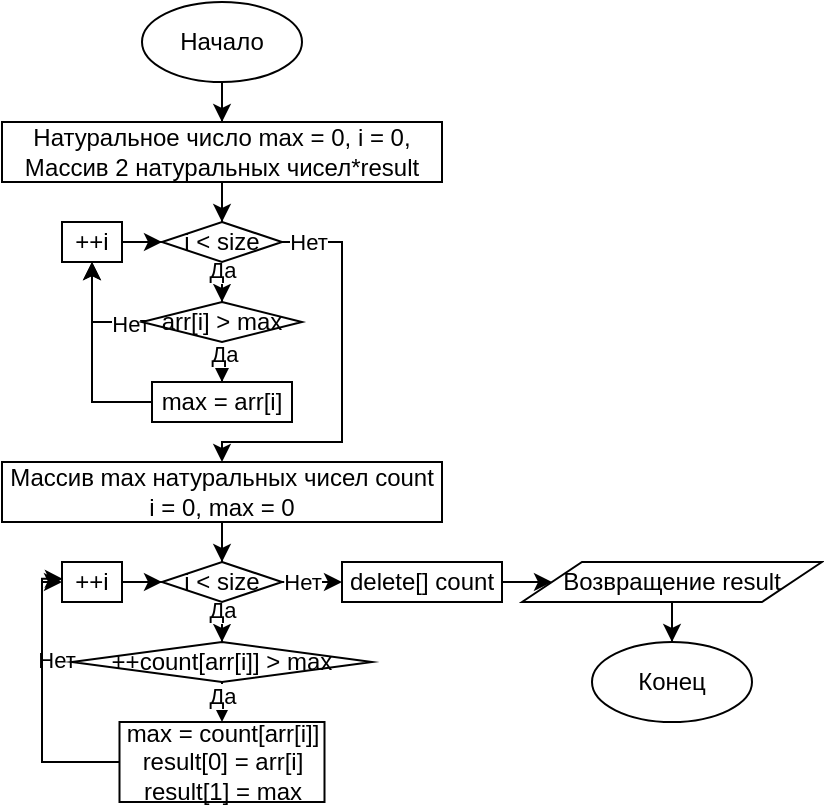 <mxfile version="13.1.14" type="device"><diagram id="Hsi1N0cberL_-BoPGEi5" name="Page-1"><mxGraphModel dx="530" dy="234" grid="1" gridSize="10" guides="1" tooltips="1" connect="1" arrows="1" fold="1" page="1" pageScale="1" pageWidth="850" pageHeight="1100" math="0" shadow="0"><root><mxCell id="0"/><mxCell id="1" parent="0"/><mxCell id="LDhQOHuRyV1jIk14AgpL-7" style="edgeStyle=orthogonalEdgeStyle;rounded=0;orthogonalLoop=1;jettySize=auto;html=1;entryX=0.5;entryY=0;entryDx=0;entryDy=0;" edge="1" parent="1" source="LDhQOHuRyV1jIk14AgpL-1" target="LDhQOHuRyV1jIk14AgpL-6"><mxGeometry relative="1" as="geometry"/></mxCell><mxCell id="LDhQOHuRyV1jIk14AgpL-1" value="Начало" style="ellipse;whiteSpace=wrap;html=1;" vertex="1" parent="1"><mxGeometry x="200" y="90" width="80" height="40" as="geometry"/></mxCell><mxCell id="LDhQOHuRyV1jIk14AgpL-351" style="edgeStyle=orthogonalEdgeStyle;rounded=0;orthogonalLoop=1;jettySize=auto;html=1;" edge="1" parent="1" source="LDhQOHuRyV1jIk14AgpL-6" target="LDhQOHuRyV1jIk14AgpL-350"><mxGeometry relative="1" as="geometry"/></mxCell><mxCell id="LDhQOHuRyV1jIk14AgpL-6" value="Натуральное число&amp;nbsp;max = 0, i = 0,&lt;br&gt;Массив 2 натуральных чисел*result" style="rounded=0;whiteSpace=wrap;html=1;" vertex="1" parent="1"><mxGeometry x="130" y="150" width="220" height="30" as="geometry"/></mxCell><mxCell id="LDhQOHuRyV1jIk14AgpL-329" value="Конец" style="ellipse;whiteSpace=wrap;html=1;" vertex="1" parent="1"><mxGeometry x="425" y="410" width="80" height="40" as="geometry"/></mxCell><mxCell id="LDhQOHuRyV1jIk14AgpL-353" style="edgeStyle=orthogonalEdgeStyle;rounded=0;orthogonalLoop=1;jettySize=auto;html=1;" edge="1" parent="1" source="LDhQOHuRyV1jIk14AgpL-350" target="LDhQOHuRyV1jIk14AgpL-352"><mxGeometry relative="1" as="geometry"/></mxCell><mxCell id="LDhQOHuRyV1jIk14AgpL-354" value="Да" style="edgeLabel;html=1;align=center;verticalAlign=middle;resizable=0;points=[];" vertex="1" connectable="0" parent="LDhQOHuRyV1jIk14AgpL-353"><mxGeometry x="0.444" relative="1" as="geometry"><mxPoint as="offset"/></mxGeometry></mxCell><mxCell id="LDhQOHuRyV1jIk14AgpL-365" style="edgeStyle=orthogonalEdgeStyle;rounded=0;orthogonalLoop=1;jettySize=auto;html=1;entryX=0.5;entryY=0;entryDx=0;entryDy=0;" edge="1" parent="1" source="LDhQOHuRyV1jIk14AgpL-350" target="LDhQOHuRyV1jIk14AgpL-363"><mxGeometry relative="1" as="geometry"><Array as="points"><mxPoint x="300" y="210"/><mxPoint x="300" y="310"/><mxPoint x="240" y="310"/></Array></mxGeometry></mxCell><mxCell id="LDhQOHuRyV1jIk14AgpL-367" value="Нет" style="edgeLabel;html=1;align=center;verticalAlign=middle;resizable=0;points=[];" vertex="1" connectable="0" parent="LDhQOHuRyV1jIk14AgpL-365"><mxGeometry x="-0.874" relative="1" as="geometry"><mxPoint as="offset"/></mxGeometry></mxCell><mxCell id="LDhQOHuRyV1jIk14AgpL-350" value="i &amp;lt; size" style="rhombus;whiteSpace=wrap;html=1;" vertex="1" parent="1"><mxGeometry x="210" y="200" width="60" height="20" as="geometry"/></mxCell><mxCell id="LDhQOHuRyV1jIk14AgpL-357" style="edgeStyle=orthogonalEdgeStyle;rounded=0;orthogonalLoop=1;jettySize=auto;html=1;entryX=0.5;entryY=1;entryDx=0;entryDy=0;" edge="1" parent="1" source="LDhQOHuRyV1jIk14AgpL-352" target="LDhQOHuRyV1jIk14AgpL-355"><mxGeometry relative="1" as="geometry"/></mxCell><mxCell id="LDhQOHuRyV1jIk14AgpL-361" value="Нет" style="edgeLabel;html=1;align=center;verticalAlign=middle;resizable=0;points=[];" vertex="1" connectable="0" parent="LDhQOHuRyV1jIk14AgpL-357"><mxGeometry x="-0.758" y="1" relative="1" as="geometry"><mxPoint as="offset"/></mxGeometry></mxCell><mxCell id="LDhQOHuRyV1jIk14AgpL-359" style="edgeStyle=orthogonalEdgeStyle;rounded=0;orthogonalLoop=1;jettySize=auto;html=1;" edge="1" parent="1" source="LDhQOHuRyV1jIk14AgpL-352" target="LDhQOHuRyV1jIk14AgpL-358"><mxGeometry relative="1" as="geometry"/></mxCell><mxCell id="LDhQOHuRyV1jIk14AgpL-360" value="Да" style="edgeLabel;html=1;align=center;verticalAlign=middle;resizable=0;points=[];" vertex="1" connectable="0" parent="LDhQOHuRyV1jIk14AgpL-359"><mxGeometry x="0.533" y="1" relative="1" as="geometry"><mxPoint as="offset"/></mxGeometry></mxCell><mxCell id="LDhQOHuRyV1jIk14AgpL-352" value="arr[i] &amp;gt; max" style="rhombus;whiteSpace=wrap;html=1;" vertex="1" parent="1"><mxGeometry x="200" y="240" width="80" height="20" as="geometry"/></mxCell><mxCell id="LDhQOHuRyV1jIk14AgpL-356" style="edgeStyle=orthogonalEdgeStyle;rounded=0;orthogonalLoop=1;jettySize=auto;html=1;" edge="1" parent="1" source="LDhQOHuRyV1jIk14AgpL-355" target="LDhQOHuRyV1jIk14AgpL-350"><mxGeometry relative="1" as="geometry"/></mxCell><mxCell id="LDhQOHuRyV1jIk14AgpL-355" value="++i" style="rounded=0;whiteSpace=wrap;html=1;" vertex="1" parent="1"><mxGeometry x="160" y="200" width="30" height="20" as="geometry"/></mxCell><mxCell id="LDhQOHuRyV1jIk14AgpL-362" style="edgeStyle=orthogonalEdgeStyle;rounded=0;orthogonalLoop=1;jettySize=auto;html=1;entryX=0.5;entryY=1;entryDx=0;entryDy=0;" edge="1" parent="1" source="LDhQOHuRyV1jIk14AgpL-358" target="LDhQOHuRyV1jIk14AgpL-355"><mxGeometry relative="1" as="geometry"/></mxCell><mxCell id="LDhQOHuRyV1jIk14AgpL-358" value="max = arr[i]" style="rounded=0;whiteSpace=wrap;html=1;" vertex="1" parent="1"><mxGeometry x="205" y="280" width="70" height="20" as="geometry"/></mxCell><mxCell id="LDhQOHuRyV1jIk14AgpL-382" style="edgeStyle=orthogonalEdgeStyle;rounded=0;orthogonalLoop=1;jettySize=auto;html=1;" edge="1" parent="1" source="LDhQOHuRyV1jIk14AgpL-363" target="LDhQOHuRyV1jIk14AgpL-371"><mxGeometry relative="1" as="geometry"/></mxCell><mxCell id="LDhQOHuRyV1jIk14AgpL-363" value="Массив max натуральных чисел count&lt;br&gt;i = 0, max = 0" style="rounded=0;whiteSpace=wrap;html=1;" vertex="1" parent="1"><mxGeometry x="130" y="320" width="220" height="30" as="geometry"/></mxCell><mxCell id="LDhQOHuRyV1jIk14AgpL-368" style="edgeStyle=orthogonalEdgeStyle;rounded=0;orthogonalLoop=1;jettySize=auto;html=1;" edge="1" parent="1" source="LDhQOHuRyV1jIk14AgpL-371" target="LDhQOHuRyV1jIk14AgpL-376"><mxGeometry relative="1" as="geometry"/></mxCell><mxCell id="LDhQOHuRyV1jIk14AgpL-369" value="Да" style="edgeLabel;html=1;align=center;verticalAlign=middle;resizable=0;points=[];" vertex="1" connectable="0" parent="LDhQOHuRyV1jIk14AgpL-368"><mxGeometry x="0.444" relative="1" as="geometry"><mxPoint as="offset"/></mxGeometry></mxCell><mxCell id="LDhQOHuRyV1jIk14AgpL-390" style="edgeStyle=orthogonalEdgeStyle;rounded=0;orthogonalLoop=1;jettySize=auto;html=1;entryX=0;entryY=0.5;entryDx=0;entryDy=0;" edge="1" parent="1" source="LDhQOHuRyV1jIk14AgpL-371" target="LDhQOHuRyV1jIk14AgpL-389"><mxGeometry relative="1" as="geometry"/></mxCell><mxCell id="LDhQOHuRyV1jIk14AgpL-391" value="Нет" style="edgeLabel;html=1;align=center;verticalAlign=middle;resizable=0;points=[];" vertex="1" connectable="0" parent="LDhQOHuRyV1jIk14AgpL-390"><mxGeometry x="0.2" y="4" relative="1" as="geometry"><mxPoint y="4" as="offset"/></mxGeometry></mxCell><mxCell id="LDhQOHuRyV1jIk14AgpL-371" value="i &amp;lt; size" style="rhombus;whiteSpace=wrap;html=1;" vertex="1" parent="1"><mxGeometry x="210" y="370" width="60" height="20" as="geometry"/></mxCell><mxCell id="LDhQOHuRyV1jIk14AgpL-383" style="edgeStyle=orthogonalEdgeStyle;rounded=0;orthogonalLoop=1;jettySize=auto;html=1;entryX=0;entryY=0.5;entryDx=0;entryDy=0;" edge="1" parent="1" source="LDhQOHuRyV1jIk14AgpL-376" target="LDhQOHuRyV1jIk14AgpL-378"><mxGeometry relative="1" as="geometry"><Array as="points"><mxPoint x="150" y="420"/><mxPoint x="150" y="380"/></Array></mxGeometry></mxCell><mxCell id="LDhQOHuRyV1jIk14AgpL-387" value="Нет" style="edgeLabel;html=1;align=center;verticalAlign=middle;resizable=0;points=[];" vertex="1" connectable="0" parent="LDhQOHuRyV1jIk14AgpL-383"><mxGeometry x="-0.749" y="-1" relative="1" as="geometry"><mxPoint as="offset"/></mxGeometry></mxCell><mxCell id="LDhQOHuRyV1jIk14AgpL-384" style="edgeStyle=orthogonalEdgeStyle;rounded=0;orthogonalLoop=1;jettySize=auto;html=1;" edge="1" parent="1" source="LDhQOHuRyV1jIk14AgpL-376" target="LDhQOHuRyV1jIk14AgpL-380"><mxGeometry relative="1" as="geometry"/></mxCell><mxCell id="LDhQOHuRyV1jIk14AgpL-385" value="Да" style="edgeLabel;html=1;align=center;verticalAlign=middle;resizable=0;points=[];" vertex="1" connectable="0" parent="LDhQOHuRyV1jIk14AgpL-384"><mxGeometry x="-0.546" relative="1" as="geometry"><mxPoint y="2" as="offset"/></mxGeometry></mxCell><mxCell id="LDhQOHuRyV1jIk14AgpL-376" value="++count[arr[i]] &amp;gt; max" style="rhombus;whiteSpace=wrap;html=1;" vertex="1" parent="1"><mxGeometry x="165" y="410" width="150" height="20" as="geometry"/></mxCell><mxCell id="LDhQOHuRyV1jIk14AgpL-377" style="edgeStyle=orthogonalEdgeStyle;rounded=0;orthogonalLoop=1;jettySize=auto;html=1;" edge="1" parent="1" source="LDhQOHuRyV1jIk14AgpL-378" target="LDhQOHuRyV1jIk14AgpL-371"><mxGeometry relative="1" as="geometry"/></mxCell><mxCell id="LDhQOHuRyV1jIk14AgpL-378" value="++i" style="rounded=0;whiteSpace=wrap;html=1;" vertex="1" parent="1"><mxGeometry x="160" y="370" width="30" height="20" as="geometry"/></mxCell><mxCell id="LDhQOHuRyV1jIk14AgpL-386" style="edgeStyle=orthogonalEdgeStyle;rounded=0;orthogonalLoop=1;jettySize=auto;html=1;entryX=0.015;entryY=0.422;entryDx=0;entryDy=0;entryPerimeter=0;" edge="1" parent="1" source="LDhQOHuRyV1jIk14AgpL-380" target="LDhQOHuRyV1jIk14AgpL-378"><mxGeometry relative="1" as="geometry"><Array as="points"><mxPoint x="150" y="470"/><mxPoint x="150" y="378"/></Array></mxGeometry></mxCell><mxCell id="LDhQOHuRyV1jIk14AgpL-380" value="&lt;div&gt;max = count[arr[i]]&lt;/div&gt;&lt;div&gt;&lt;span&gt;result[0] = arr[i]&lt;/span&gt;&lt;/div&gt;&lt;div&gt;result[1] = max&lt;/div&gt;" style="rounded=0;whiteSpace=wrap;html=1;" vertex="1" parent="1"><mxGeometry x="188.75" y="450" width="102.5" height="40" as="geometry"/></mxCell><mxCell id="LDhQOHuRyV1jIk14AgpL-393" style="edgeStyle=orthogonalEdgeStyle;rounded=0;orthogonalLoop=1;jettySize=auto;html=1;entryX=0;entryY=0.5;entryDx=0;entryDy=0;" edge="1" parent="1" source="LDhQOHuRyV1jIk14AgpL-389" target="LDhQOHuRyV1jIk14AgpL-392"><mxGeometry relative="1" as="geometry"/></mxCell><mxCell id="LDhQOHuRyV1jIk14AgpL-389" value="delete[] count" style="rounded=0;whiteSpace=wrap;html=1;" vertex="1" parent="1"><mxGeometry x="300" y="370" width="80" height="20" as="geometry"/></mxCell><mxCell id="LDhQOHuRyV1jIk14AgpL-394" style="edgeStyle=orthogonalEdgeStyle;rounded=0;orthogonalLoop=1;jettySize=auto;html=1;" edge="1" parent="1" source="LDhQOHuRyV1jIk14AgpL-392" target="LDhQOHuRyV1jIk14AgpL-329"><mxGeometry relative="1" as="geometry"/></mxCell><mxCell id="LDhQOHuRyV1jIk14AgpL-392" value="Возвращение result" style="shape=parallelogram;perimeter=parallelogramPerimeter;whiteSpace=wrap;html=1;" vertex="1" parent="1"><mxGeometry x="390" y="370" width="150" height="20" as="geometry"/></mxCell></root></mxGraphModel></diagram></mxfile>